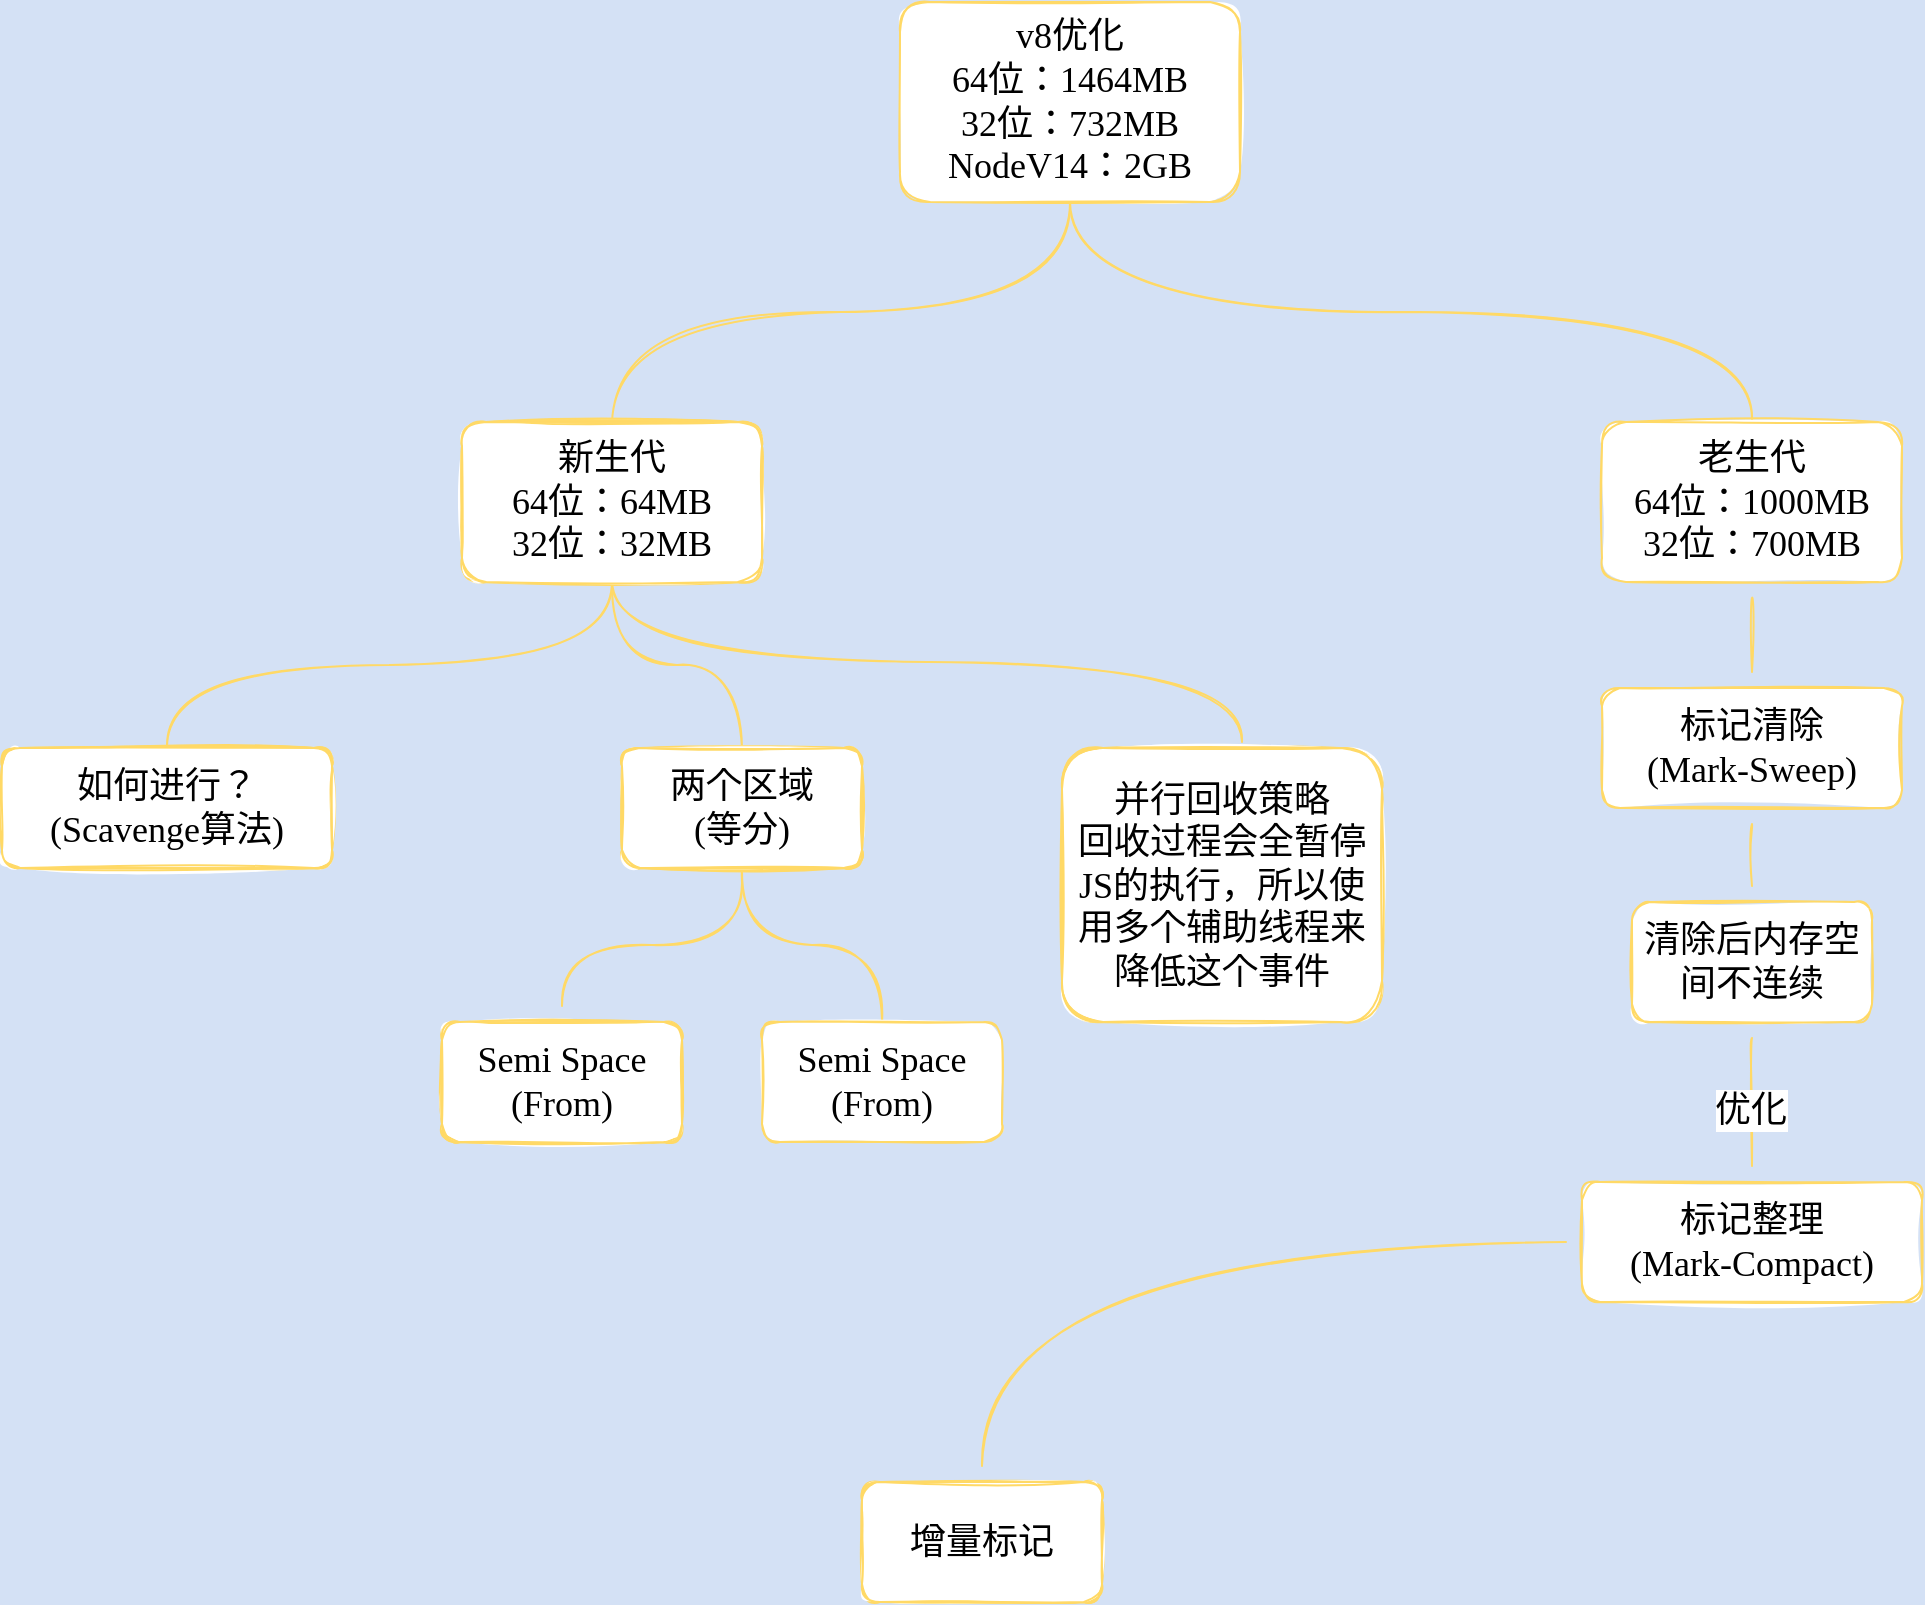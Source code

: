 <mxfile version="20.3.0" type="github">
  <diagram id="0aq3GvoXTkqNCICBaCr3" name="第 1 页">
    <mxGraphModel dx="1422" dy="772" grid="1" gridSize="10" guides="1" tooltips="1" connect="1" arrows="1" fold="1" page="1" pageScale="1" pageWidth="583" pageHeight="827" background="#D4E1F5" math="0" shadow="0">
      <root>
        <mxCell id="0" />
        <mxCell id="1" parent="0" />
        <mxCell id="PO-sIttTJYuamxAf0rOj-8" style="edgeStyle=orthogonalEdgeStyle;hachureGap=4;orthogonalLoop=1;jettySize=auto;html=1;exitX=0.5;exitY=1;exitDx=0;exitDy=0;entryX=0.5;entryY=0;entryDx=0;entryDy=0;fontFamily=Lucida Console;fontSize=18;endArrow=none;sourcePerimeterSpacing=8;targetPerimeterSpacing=8;startArrow=none;startFill=0;endFill=0;rounded=1;sketch=1;elbow=vertical;curved=1;strokeColor=#FFD966;" parent="1" source="PO-sIttTJYuamxAf0rOj-3" target="PO-sIttTJYuamxAf0rOj-4" edge="1">
          <mxGeometry relative="1" as="geometry" />
        </mxCell>
        <mxCell id="PO-sIttTJYuamxAf0rOj-25" style="edgeStyle=orthogonalEdgeStyle;hachureGap=4;orthogonalLoop=1;jettySize=auto;html=1;exitX=0.5;exitY=1;exitDx=0;exitDy=0;entryX=0.5;entryY=0;entryDx=0;entryDy=0;fontFamily=Lucida Console;fontSize=18;startArrow=none;startFill=0;endArrow=none;endFill=0;sourcePerimeterSpacing=8;targetPerimeterSpacing=8;rounded=1;sketch=1;elbow=vertical;curved=1;strokeColor=#FFD966;" parent="1" source="PO-sIttTJYuamxAf0rOj-3" target="PO-sIttTJYuamxAf0rOj-9" edge="1">
          <mxGeometry relative="1" as="geometry" />
        </mxCell>
        <mxCell id="PO-sIttTJYuamxAf0rOj-3" value="v8优化&lt;br style=&quot;font-size: 18px;&quot;&gt;64位：1464MB&lt;br style=&quot;font-size: 18px;&quot;&gt;32位：732MB&lt;br style=&quot;font-size: 18px;&quot;&gt;NodeV14：2GB" style="whiteSpace=wrap;html=1;hachureGap=4;fontFamily=Lucida Console;fontSize=18;rounded=1;sketch=1;strokeColor=#FFD966;" parent="1" vertex="1">
          <mxGeometry x="499" y="40" width="170" height="100" as="geometry" />
        </mxCell>
        <mxCell id="PO-sIttTJYuamxAf0rOj-21" style="edgeStyle=orthogonalEdgeStyle;hachureGap=4;orthogonalLoop=1;jettySize=auto;html=1;exitX=0.5;exitY=1;exitDx=0;exitDy=0;entryX=0.5;entryY=0;entryDx=0;entryDy=0;fontFamily=Lucida Console;fontSize=18;startArrow=none;startFill=0;endArrow=none;endFill=0;sourcePerimeterSpacing=8;targetPerimeterSpacing=8;rounded=1;sketch=1;elbow=vertical;curved=1;strokeColor=#FFD966;" parent="1" source="PO-sIttTJYuamxAf0rOj-4" target="PO-sIttTJYuamxAf0rOj-20" edge="1">
          <mxGeometry relative="1" as="geometry" />
        </mxCell>
        <mxCell id="PO-sIttTJYuamxAf0rOj-24" style="edgeStyle=orthogonalEdgeStyle;hachureGap=4;orthogonalLoop=1;jettySize=auto;html=1;exitX=0.5;exitY=1;exitDx=0;exitDy=0;fontFamily=Lucida Console;fontSize=18;startArrow=none;startFill=0;endArrow=none;endFill=0;sourcePerimeterSpacing=8;targetPerimeterSpacing=8;rounded=1;sketch=1;elbow=vertical;curved=1;strokeColor=#FFD966;" parent="1" source="PO-sIttTJYuamxAf0rOj-4" edge="1">
          <mxGeometry relative="1" as="geometry">
            <mxPoint x="670" y="410" as="targetPoint" />
          </mxGeometry>
        </mxCell>
        <mxCell id="PO-sIttTJYuamxAf0rOj-26" style="edgeStyle=orthogonalEdgeStyle;hachureGap=4;orthogonalLoop=1;jettySize=auto;html=1;exitX=0.5;exitY=1;exitDx=0;exitDy=0;entryX=0.5;entryY=0;entryDx=0;entryDy=0;fontFamily=Lucida Console;fontSize=18;startArrow=none;startFill=0;endArrow=none;endFill=0;sourcePerimeterSpacing=8;targetPerimeterSpacing=8;rounded=1;sketch=1;elbow=vertical;curved=1;strokeColor=#FFD966;" parent="1" source="PO-sIttTJYuamxAf0rOj-4" target="PO-sIttTJYuamxAf0rOj-12" edge="1">
          <mxGeometry relative="1" as="geometry" />
        </mxCell>
        <mxCell id="PO-sIttTJYuamxAf0rOj-4" value="新生代&lt;br style=&quot;font-size: 18px;&quot;&gt;64位：64MB&lt;br style=&quot;font-size: 18px;&quot;&gt;32位：32MB" style="whiteSpace=wrap;html=1;fontSize=18;fontFamily=Lucida Console;hachureGap=4;rounded=1;sketch=1;strokeColor=#FFD966;" parent="1" vertex="1">
          <mxGeometry x="280" y="250" width="150" height="80" as="geometry" />
        </mxCell>
        <mxCell id="PO-sIttTJYuamxAf0rOj-29" value="" style="edgeStyle=orthogonalEdgeStyle;hachureGap=4;orthogonalLoop=1;jettySize=auto;html=1;fontFamily=Lucida Console;fontSize=18;startArrow=none;startFill=0;endArrow=none;endFill=0;sourcePerimeterSpacing=8;targetPerimeterSpacing=8;rounded=1;sketch=1;elbow=vertical;curved=1;strokeColor=#FFD966;" parent="1" source="PO-sIttTJYuamxAf0rOj-9" target="PO-sIttTJYuamxAf0rOj-28" edge="1">
          <mxGeometry relative="1" as="geometry" />
        </mxCell>
        <mxCell id="PO-sIttTJYuamxAf0rOj-9" value="老生代&lt;br style=&quot;font-size: 18px;&quot;&gt;64位：1000MB&lt;br style=&quot;font-size: 18px;&quot;&gt;32位：700MB" style="whiteSpace=wrap;html=1;fontSize=18;fontFamily=Lucida Console;hachureGap=4;strokeColor=#FFD966;rounded=1;sketch=1;fillColor=#FFFFFF;fillStyle=solid;" parent="1" vertex="1">
          <mxGeometry x="850" y="250" width="150" height="80" as="geometry" />
        </mxCell>
        <mxCell id="PO-sIttTJYuamxAf0rOj-15" value="" style="edgeStyle=orthogonalEdgeStyle;hachureGap=4;orthogonalLoop=1;jettySize=auto;html=1;fontFamily=Lucida Console;fontSize=18;endArrow=none;sourcePerimeterSpacing=8;targetPerimeterSpacing=8;startArrow=none;startFill=0;endFill=0;rounded=1;sketch=1;elbow=vertical;curved=1;strokeColor=#FFD966;" parent="1" source="PO-sIttTJYuamxAf0rOj-12" target="PO-sIttTJYuamxAf0rOj-14" edge="1">
          <mxGeometry relative="1" as="geometry" />
        </mxCell>
        <mxCell id="PO-sIttTJYuamxAf0rOj-17" style="edgeStyle=orthogonalEdgeStyle;hachureGap=4;orthogonalLoop=1;jettySize=auto;html=1;exitX=0.5;exitY=1;exitDx=0;exitDy=0;entryX=0.5;entryY=0;entryDx=0;entryDy=0;fontFamily=Lucida Console;fontSize=18;endArrow=none;sourcePerimeterSpacing=8;targetPerimeterSpacing=8;startArrow=none;startFill=0;endFill=0;rounded=1;sketch=1;elbow=vertical;curved=1;strokeColor=#FFD966;" parent="1" source="PO-sIttTJYuamxAf0rOj-12" target="PO-sIttTJYuamxAf0rOj-16" edge="1">
          <mxGeometry relative="1" as="geometry" />
        </mxCell>
        <mxCell id="PO-sIttTJYuamxAf0rOj-12" value="两个区域&lt;br style=&quot;font-size: 18px;&quot;&gt;(等分)" style="whiteSpace=wrap;html=1;fontSize=18;fontFamily=Lucida Console;hachureGap=4;rounded=1;sketch=1;strokeColor=#FFD966;" parent="1" vertex="1">
          <mxGeometry x="360" y="413" width="120" height="60" as="geometry" />
        </mxCell>
        <mxCell id="PO-sIttTJYuamxAf0rOj-14" value="Semi Space (From)" style="whiteSpace=wrap;html=1;fontSize=18;fontFamily=Lucida Console;hachureGap=4;rounded=1;sketch=1;strokeColor=#FFD966;" parent="1" vertex="1">
          <mxGeometry x="270" y="550" width="120" height="60" as="geometry" />
        </mxCell>
        <mxCell id="PO-sIttTJYuamxAf0rOj-16" value="Semi Space (From)" style="whiteSpace=wrap;html=1;fontSize=18;fontFamily=Lucida Console;hachureGap=4;rounded=1;sketch=1;strokeColor=#FFD966;" parent="1" vertex="1">
          <mxGeometry x="430" y="550" width="120" height="60" as="geometry" />
        </mxCell>
        <mxCell id="PO-sIttTJYuamxAf0rOj-20" value="如何进行？&lt;br style=&quot;font-size: 18px;&quot;&gt;(Scavenge算法)" style="whiteSpace=wrap;html=1;fontSize=18;fontFamily=Lucida Console;hachureGap=4;rounded=1;sketch=1;strokeColor=#FFD966;" parent="1" vertex="1">
          <mxGeometry x="50" y="413" width="165" height="60" as="geometry" />
        </mxCell>
        <mxCell id="PO-sIttTJYuamxAf0rOj-23" value="并行回收策略&lt;br&gt;回收过程会全暂停JS的执行，所以使用多个辅助线程来降低这个事件" style="whiteSpace=wrap;html=1;fontSize=18;fontFamily=Lucida Console;hachureGap=4;rounded=1;sketch=1;strokeColor=#FFD966;" parent="1" vertex="1">
          <mxGeometry x="580" y="413" width="160" height="137" as="geometry" />
        </mxCell>
        <mxCell id="PO-sIttTJYuamxAf0rOj-31" value="" style="edgeStyle=orthogonalEdgeStyle;hachureGap=4;orthogonalLoop=1;jettySize=auto;html=1;fontFamily=Lucida Console;fontSize=18;startArrow=none;startFill=0;endArrow=none;endFill=0;sourcePerimeterSpacing=8;targetPerimeterSpacing=8;rounded=1;sketch=1;elbow=vertical;curved=1;strokeColor=#FFD966;" parent="1" source="PO-sIttTJYuamxAf0rOj-28" target="PO-sIttTJYuamxAf0rOj-30" edge="1">
          <mxGeometry relative="1" as="geometry" />
        </mxCell>
        <mxCell id="PO-sIttTJYuamxAf0rOj-28" value="标记清除&lt;br&gt;(Mark-Sweep)" style="whiteSpace=wrap;html=1;fontSize=18;fontFamily=Lucida Console;hachureGap=4;strokeColor=#FFD966;rounded=1;sketch=1;" parent="1" vertex="1">
          <mxGeometry x="850" y="383" width="150" height="60" as="geometry" />
        </mxCell>
        <mxCell id="PO-sIttTJYuamxAf0rOj-33" value="" style="edgeStyle=orthogonalEdgeStyle;hachureGap=4;orthogonalLoop=1;jettySize=auto;html=1;fontFamily=Lucida Console;fontSize=18;startArrow=none;startFill=0;endArrow=none;endFill=0;sourcePerimeterSpacing=8;targetPerimeterSpacing=8;rounded=1;sketch=1;elbow=vertical;curved=1;strokeColor=#FFD966;" parent="1" source="PO-sIttTJYuamxAf0rOj-30" target="PO-sIttTJYuamxAf0rOj-32" edge="1">
          <mxGeometry relative="1" as="geometry" />
        </mxCell>
        <mxCell id="PO-sIttTJYuamxAf0rOj-34" value="优化" style="edgeLabel;html=1;align=center;verticalAlign=middle;resizable=0;points=[];fontSize=18;fontFamily=Lucida Console;rounded=1;sketch=1;" parent="PO-sIttTJYuamxAf0rOj-33" vertex="1" connectable="0">
          <mxGeometry x="0.104" y="-1" relative="1" as="geometry">
            <mxPoint as="offset" />
          </mxGeometry>
        </mxCell>
        <mxCell id="PO-sIttTJYuamxAf0rOj-30" value="清除后内存空间不连续" style="whiteSpace=wrap;html=1;fontSize=18;fontFamily=Lucida Console;hachureGap=4;rounded=1;sketch=1;strokeColor=#FFD966;" parent="1" vertex="1">
          <mxGeometry x="865" y="490" width="120" height="60" as="geometry" />
        </mxCell>
        <mxCell id="PO-sIttTJYuamxAf0rOj-36" value="" style="edgeStyle=orthogonalEdgeStyle;hachureGap=4;orthogonalLoop=1;jettySize=auto;html=1;fontFamily=Lucida Console;fontSize=18;startArrow=none;startFill=0;endArrow=none;endFill=0;sourcePerimeterSpacing=8;targetPerimeterSpacing=8;rounded=1;sketch=1;curved=1;strokeColor=#FFD966;" parent="1" source="PO-sIttTJYuamxAf0rOj-32" target="PO-sIttTJYuamxAf0rOj-35" edge="1">
          <mxGeometry relative="1" as="geometry" />
        </mxCell>
        <mxCell id="PO-sIttTJYuamxAf0rOj-32" value="标记整理&lt;br&gt;(Mark-Compact)" style="whiteSpace=wrap;html=1;fontSize=18;fontFamily=Lucida Console;hachureGap=4;rounded=1;sketch=1;strokeColor=#FFD966;" parent="1" vertex="1">
          <mxGeometry x="840" y="630" width="170" height="60" as="geometry" />
        </mxCell>
        <mxCell id="PO-sIttTJYuamxAf0rOj-35" value="增量标记" style="whiteSpace=wrap;html=1;fontSize=18;fontFamily=Lucida Console;hachureGap=4;rounded=1;sketch=1;strokeColor=#FFD966;" parent="1" vertex="1">
          <mxGeometry x="480" y="780" width="120" height="60" as="geometry" />
        </mxCell>
        <mxCell id="4X2DJWtPw2BM1eevBTNo-10" value="新生代&lt;br style=&quot;font-size: 18px;&quot;&gt;64位：64MB&lt;br style=&quot;font-size: 18px;&quot;&gt;32位：32MB" style="whiteSpace=wrap;html=1;fontSize=18;fontFamily=Lucida Console;hachureGap=4;rounded=1;sketch=1;strokeColor=#FFD966;" parent="1" vertex="1">
          <mxGeometry x="280" y="250" width="150" height="80" as="geometry" />
        </mxCell>
        <mxCell id="4X2DJWtPw2BM1eevBTNo-11" value="如何进行？&lt;br style=&quot;font-size: 18px;&quot;&gt;(Scavenge算法)" style="whiteSpace=wrap;html=1;fontSize=18;fontFamily=Lucida Console;hachureGap=4;rounded=1;sketch=1;strokeColor=#FFD966;" parent="1" vertex="1">
          <mxGeometry x="50" y="413" width="165" height="60" as="geometry" />
        </mxCell>
        <mxCell id="4X2DJWtPw2BM1eevBTNo-12" value="两个区域&lt;br style=&quot;font-size: 18px;&quot;&gt;(等分)" style="whiteSpace=wrap;html=1;fontSize=18;fontFamily=Lucida Console;hachureGap=4;rounded=1;sketch=1;strokeColor=#FFD966;" parent="1" vertex="1">
          <mxGeometry x="360" y="413" width="120" height="60" as="geometry" />
        </mxCell>
        <mxCell id="4X2DJWtPw2BM1eevBTNo-14" value="新生代&lt;br style=&quot;font-size: 18px;&quot;&gt;64位：64MB&lt;br style=&quot;font-size: 18px;&quot;&gt;32位：32MB" style="whiteSpace=wrap;html=1;fontSize=18;fontFamily=Lucida Console;hachureGap=4;rounded=1;sketch=1;strokeColor=#FFD966;" parent="1" vertex="1">
          <mxGeometry x="280" y="250" width="150" height="80" as="geometry" />
        </mxCell>
        <mxCell id="4X2DJWtPw2BM1eevBTNo-15" value="如何进行？&lt;br style=&quot;font-size: 18px;&quot;&gt;(Scavenge算法)" style="whiteSpace=wrap;html=1;fontSize=18;fontFamily=Lucida Console;hachureGap=4;rounded=1;sketch=1;strokeColor=#FFD966;" parent="1" vertex="1">
          <mxGeometry x="50" y="413" width="165" height="60" as="geometry" />
        </mxCell>
        <mxCell id="4X2DJWtPw2BM1eevBTNo-16" value="两个区域&lt;br style=&quot;font-size: 18px;&quot;&gt;(等分)" style="whiteSpace=wrap;html=1;fontSize=18;fontFamily=Lucida Console;hachureGap=4;rounded=1;sketch=1;strokeColor=#FFD966;" parent="1" vertex="1">
          <mxGeometry x="360" y="413" width="120" height="60" as="geometry" />
        </mxCell>
        <mxCell id="4X2DJWtPw2BM1eevBTNo-17" value="并行回收策略&lt;br&gt;回收过程会全暂停JS的执行，所以使用多个辅助线程来降低这个事件" style="whiteSpace=wrap;html=1;fontSize=18;fontFamily=Lucida Console;hachureGap=4;rounded=1;sketch=1;strokeColor=#FFD966;" parent="1" vertex="1">
          <mxGeometry x="580" y="413" width="160" height="137" as="geometry" />
        </mxCell>
        <mxCell id="4X2DJWtPw2BM1eevBTNo-18" value="Semi Space (From)" style="whiteSpace=wrap;html=1;fontSize=18;fontFamily=Lucida Console;hachureGap=4;rounded=1;sketch=1;strokeColor=#FFD966;" parent="1" vertex="1">
          <mxGeometry x="270" y="550" width="120" height="60" as="geometry" />
        </mxCell>
        <mxCell id="4X2DJWtPw2BM1eevBTNo-20" value="增量标记" style="whiteSpace=wrap;html=1;fontSize=18;fontFamily=Lucida Console;hachureGap=4;rounded=1;sketch=1;strokeColor=#FFD966;" parent="1" vertex="1">
          <mxGeometry x="480" y="780" width="120" height="60" as="geometry" />
        </mxCell>
        <mxCell id="4X2DJWtPw2BM1eevBTNo-23" value="新生代&lt;br style=&quot;font-size: 18px;&quot;&gt;64位：64MB&lt;br style=&quot;font-size: 18px;&quot;&gt;32位：32MB" style="whiteSpace=wrap;html=1;fontSize=18;fontFamily=Lucida Console;hachureGap=4;rounded=1;sketch=1;strokeColor=#FFD966;fillColor=#FFFFFF;fillStyle=solid;" parent="1" vertex="1">
          <mxGeometry x="280" y="250" width="150" height="80" as="geometry" />
        </mxCell>
        <mxCell id="4X2DJWtPw2BM1eevBTNo-24" value="如何进行？&lt;br style=&quot;font-size: 18px;&quot;&gt;(Scavenge算法)" style="whiteSpace=wrap;html=1;fontSize=18;fontFamily=Lucida Console;hachureGap=4;rounded=1;sketch=1;strokeColor=#FFD966;fillColor=#FFFFFF;fillStyle=solid;" parent="1" vertex="1">
          <mxGeometry x="50" y="413" width="165" height="60" as="geometry" />
        </mxCell>
        <mxCell id="4X2DJWtPw2BM1eevBTNo-25" value="两个区域&lt;br style=&quot;font-size: 18px;&quot;&gt;(等分)" style="whiteSpace=wrap;html=1;fontSize=18;fontFamily=Lucida Console;hachureGap=4;rounded=1;sketch=1;strokeColor=#FFD966;fillColor=#FFFFFF;fillStyle=solid;" parent="1" vertex="1">
          <mxGeometry x="360" y="413" width="120" height="60" as="geometry" />
        </mxCell>
        <mxCell id="4X2DJWtPw2BM1eevBTNo-26" value="并行回收策略&lt;br&gt;回收过程会全暂停JS的执行，所以使用多个辅助线程来降低这个事件" style="whiteSpace=wrap;html=1;fontSize=18;fontFamily=Lucida Console;hachureGap=4;rounded=1;sketch=1;strokeColor=#FFD966;fillColor=#FFFFFF;fillStyle=solid;" parent="1" vertex="1">
          <mxGeometry x="580" y="413" width="160" height="137" as="geometry" />
        </mxCell>
        <mxCell id="4X2DJWtPw2BM1eevBTNo-27" value="Semi Space (From)" style="whiteSpace=wrap;html=1;fontSize=18;fontFamily=Lucida Console;hachureGap=4;rounded=1;sketch=1;strokeColor=#FFD966;fillColor=#FFFFFF;fillStyle=solid;" parent="1" vertex="1">
          <mxGeometry x="270" y="550" width="120" height="60" as="geometry" />
        </mxCell>
        <mxCell id="4X2DJWtPw2BM1eevBTNo-29" value="增量标记" style="whiteSpace=wrap;html=1;fontSize=18;fontFamily=Lucida Console;hachureGap=4;rounded=1;sketch=1;strokeColor=#FFD966;fillColor=#FFFFFF;fillStyle=solid;" parent="1" vertex="1">
          <mxGeometry x="480" y="780" width="120" height="60" as="geometry" />
        </mxCell>
        <mxCell id="4X2DJWtPw2BM1eevBTNo-32" value="新生代&lt;br style=&quot;font-size: 18px;&quot;&gt;64位：64MB&lt;br style=&quot;font-size: 18px;&quot;&gt;32位：32MB" style="whiteSpace=wrap;html=1;fontSize=18;fontFamily=Lucida Console;hachureGap=4;rounded=1;sketch=1;strokeColor=#FFD966;fillColor=#FFFFFF;fillStyle=solid;" parent="1" vertex="1">
          <mxGeometry x="280" y="250" width="150" height="80" as="geometry" />
        </mxCell>
      </root>
    </mxGraphModel>
  </diagram>
</mxfile>
